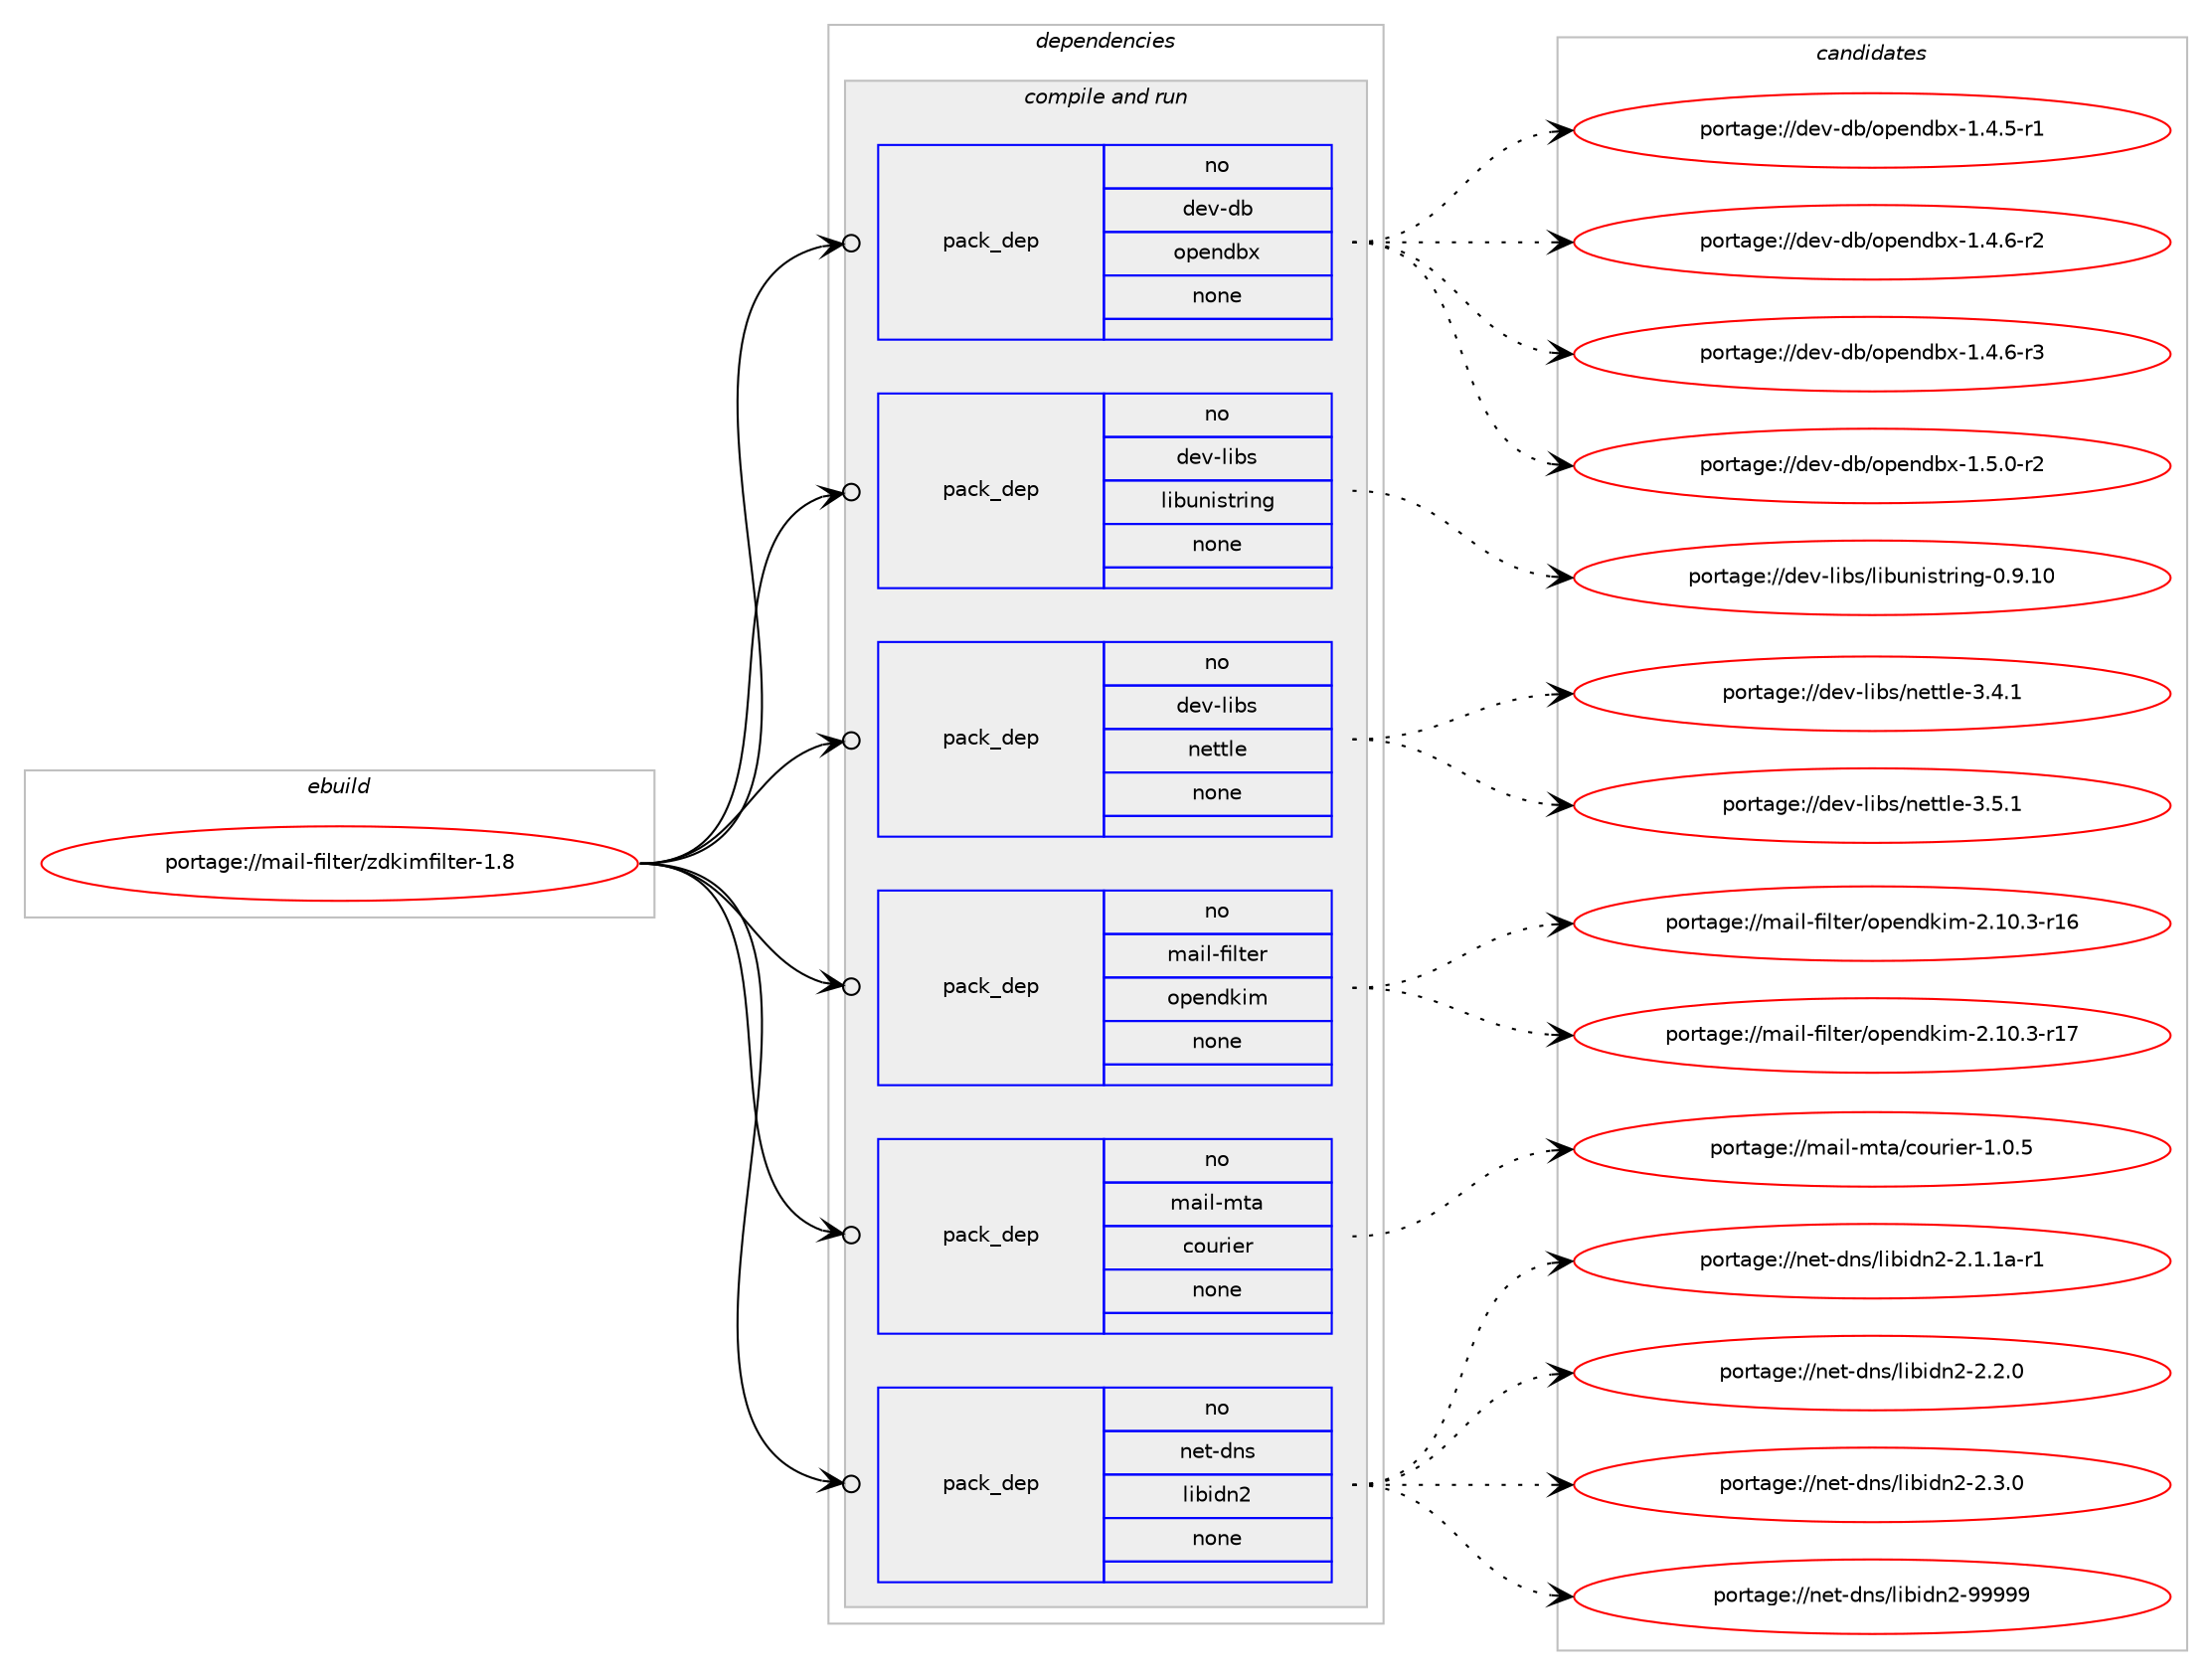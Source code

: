 digraph prolog {

# *************
# Graph options
# *************

newrank=true;
concentrate=true;
compound=true;
graph [rankdir=LR,fontname=Helvetica,fontsize=10,ranksep=1.5];#, ranksep=2.5, nodesep=0.2];
edge  [arrowhead=vee];
node  [fontname=Helvetica,fontsize=10];

# **********
# The ebuild
# **********

subgraph cluster_leftcol {
color=gray;
rank=same;
label=<<i>ebuild</i>>;
id [label="portage://mail-filter/zdkimfilter-1.8", color=red, width=4, href="../mail-filter/zdkimfilter-1.8.svg"];
}

# ****************
# The dependencies
# ****************

subgraph cluster_midcol {
color=gray;
label=<<i>dependencies</i>>;
subgraph cluster_compile {
fillcolor="#eeeeee";
style=filled;
label=<<i>compile</i>>;
}
subgraph cluster_compileandrun {
fillcolor="#eeeeee";
style=filled;
label=<<i>compile and run</i>>;
subgraph pack224613 {
dependency306588 [label=<<TABLE BORDER="0" CELLBORDER="1" CELLSPACING="0" CELLPADDING="4" WIDTH="220"><TR><TD ROWSPAN="6" CELLPADDING="30">pack_dep</TD></TR><TR><TD WIDTH="110">no</TD></TR><TR><TD>dev-db</TD></TR><TR><TD>opendbx</TD></TR><TR><TD>none</TD></TR><TR><TD></TD></TR></TABLE>>, shape=none, color=blue];
}
id:e -> dependency306588:w [weight=20,style="solid",arrowhead="odotvee"];
subgraph pack224614 {
dependency306589 [label=<<TABLE BORDER="0" CELLBORDER="1" CELLSPACING="0" CELLPADDING="4" WIDTH="220"><TR><TD ROWSPAN="6" CELLPADDING="30">pack_dep</TD></TR><TR><TD WIDTH="110">no</TD></TR><TR><TD>dev-libs</TD></TR><TR><TD>libunistring</TD></TR><TR><TD>none</TD></TR><TR><TD></TD></TR></TABLE>>, shape=none, color=blue];
}
id:e -> dependency306589:w [weight=20,style="solid",arrowhead="odotvee"];
subgraph pack224615 {
dependency306590 [label=<<TABLE BORDER="0" CELLBORDER="1" CELLSPACING="0" CELLPADDING="4" WIDTH="220"><TR><TD ROWSPAN="6" CELLPADDING="30">pack_dep</TD></TR><TR><TD WIDTH="110">no</TD></TR><TR><TD>dev-libs</TD></TR><TR><TD>nettle</TD></TR><TR><TD>none</TD></TR><TR><TD></TD></TR></TABLE>>, shape=none, color=blue];
}
id:e -> dependency306590:w [weight=20,style="solid",arrowhead="odotvee"];
subgraph pack224616 {
dependency306591 [label=<<TABLE BORDER="0" CELLBORDER="1" CELLSPACING="0" CELLPADDING="4" WIDTH="220"><TR><TD ROWSPAN="6" CELLPADDING="30">pack_dep</TD></TR><TR><TD WIDTH="110">no</TD></TR><TR><TD>mail-filter</TD></TR><TR><TD>opendkim</TD></TR><TR><TD>none</TD></TR><TR><TD></TD></TR></TABLE>>, shape=none, color=blue];
}
id:e -> dependency306591:w [weight=20,style="solid",arrowhead="odotvee"];
subgraph pack224617 {
dependency306592 [label=<<TABLE BORDER="0" CELLBORDER="1" CELLSPACING="0" CELLPADDING="4" WIDTH="220"><TR><TD ROWSPAN="6" CELLPADDING="30">pack_dep</TD></TR><TR><TD WIDTH="110">no</TD></TR><TR><TD>mail-mta</TD></TR><TR><TD>courier</TD></TR><TR><TD>none</TD></TR><TR><TD></TD></TR></TABLE>>, shape=none, color=blue];
}
id:e -> dependency306592:w [weight=20,style="solid",arrowhead="odotvee"];
subgraph pack224618 {
dependency306593 [label=<<TABLE BORDER="0" CELLBORDER="1" CELLSPACING="0" CELLPADDING="4" WIDTH="220"><TR><TD ROWSPAN="6" CELLPADDING="30">pack_dep</TD></TR><TR><TD WIDTH="110">no</TD></TR><TR><TD>net-dns</TD></TR><TR><TD>libidn2</TD></TR><TR><TD>none</TD></TR><TR><TD></TD></TR></TABLE>>, shape=none, color=blue];
}
id:e -> dependency306593:w [weight=20,style="solid",arrowhead="odotvee"];
}
subgraph cluster_run {
fillcolor="#eeeeee";
style=filled;
label=<<i>run</i>>;
}
}

# **************
# The candidates
# **************

subgraph cluster_choices {
rank=same;
color=gray;
label=<<i>candidates</i>>;

subgraph choice224613 {
color=black;
nodesep=1;
choiceportage100101118451009847111112101110100981204549465246534511449 [label="portage://dev-db/opendbx-1.4.5-r1", color=red, width=4,href="../dev-db/opendbx-1.4.5-r1.svg"];
choiceportage100101118451009847111112101110100981204549465246544511450 [label="portage://dev-db/opendbx-1.4.6-r2", color=red, width=4,href="../dev-db/opendbx-1.4.6-r2.svg"];
choiceportage100101118451009847111112101110100981204549465246544511451 [label="portage://dev-db/opendbx-1.4.6-r3", color=red, width=4,href="../dev-db/opendbx-1.4.6-r3.svg"];
choiceportage100101118451009847111112101110100981204549465346484511450 [label="portage://dev-db/opendbx-1.5.0-r2", color=red, width=4,href="../dev-db/opendbx-1.5.0-r2.svg"];
dependency306588:e -> choiceportage100101118451009847111112101110100981204549465246534511449:w [style=dotted,weight="100"];
dependency306588:e -> choiceportage100101118451009847111112101110100981204549465246544511450:w [style=dotted,weight="100"];
dependency306588:e -> choiceportage100101118451009847111112101110100981204549465246544511451:w [style=dotted,weight="100"];
dependency306588:e -> choiceportage100101118451009847111112101110100981204549465346484511450:w [style=dotted,weight="100"];
}
subgraph choice224614 {
color=black;
nodesep=1;
choiceportage1001011184510810598115471081059811711010511511611410511010345484657464948 [label="portage://dev-libs/libunistring-0.9.10", color=red, width=4,href="../dev-libs/libunistring-0.9.10.svg"];
dependency306589:e -> choiceportage1001011184510810598115471081059811711010511511611410511010345484657464948:w [style=dotted,weight="100"];
}
subgraph choice224615 {
color=black;
nodesep=1;
choiceportage100101118451081059811547110101116116108101455146524649 [label="portage://dev-libs/nettle-3.4.1", color=red, width=4,href="../dev-libs/nettle-3.4.1.svg"];
choiceportage100101118451081059811547110101116116108101455146534649 [label="portage://dev-libs/nettle-3.5.1", color=red, width=4,href="../dev-libs/nettle-3.5.1.svg"];
dependency306590:e -> choiceportage100101118451081059811547110101116116108101455146524649:w [style=dotted,weight="100"];
dependency306590:e -> choiceportage100101118451081059811547110101116116108101455146534649:w [style=dotted,weight="100"];
}
subgraph choice224616 {
color=black;
nodesep=1;
choiceportage10997105108451021051081161011144711111210111010010710510945504649484651451144954 [label="portage://mail-filter/opendkim-2.10.3-r16", color=red, width=4,href="../mail-filter/opendkim-2.10.3-r16.svg"];
choiceportage10997105108451021051081161011144711111210111010010710510945504649484651451144955 [label="portage://mail-filter/opendkim-2.10.3-r17", color=red, width=4,href="../mail-filter/opendkim-2.10.3-r17.svg"];
dependency306591:e -> choiceportage10997105108451021051081161011144711111210111010010710510945504649484651451144954:w [style=dotted,weight="100"];
dependency306591:e -> choiceportage10997105108451021051081161011144711111210111010010710510945504649484651451144955:w [style=dotted,weight="100"];
}
subgraph choice224617 {
color=black;
nodesep=1;
choiceportage1099710510845109116974799111117114105101114454946484653 [label="portage://mail-mta/courier-1.0.5", color=red, width=4,href="../mail-mta/courier-1.0.5.svg"];
dependency306592:e -> choiceportage1099710510845109116974799111117114105101114454946484653:w [style=dotted,weight="100"];
}
subgraph choice224618 {
color=black;
nodesep=1;
choiceportage11010111645100110115471081059810510011050455046494649974511449 [label="portage://net-dns/libidn2-2.1.1a-r1", color=red, width=4,href="../net-dns/libidn2-2.1.1a-r1.svg"];
choiceportage11010111645100110115471081059810510011050455046504648 [label="portage://net-dns/libidn2-2.2.0", color=red, width=4,href="../net-dns/libidn2-2.2.0.svg"];
choiceportage11010111645100110115471081059810510011050455046514648 [label="portage://net-dns/libidn2-2.3.0", color=red, width=4,href="../net-dns/libidn2-2.3.0.svg"];
choiceportage11010111645100110115471081059810510011050455757575757 [label="portage://net-dns/libidn2-99999", color=red, width=4,href="../net-dns/libidn2-99999.svg"];
dependency306593:e -> choiceportage11010111645100110115471081059810510011050455046494649974511449:w [style=dotted,weight="100"];
dependency306593:e -> choiceportage11010111645100110115471081059810510011050455046504648:w [style=dotted,weight="100"];
dependency306593:e -> choiceportage11010111645100110115471081059810510011050455046514648:w [style=dotted,weight="100"];
dependency306593:e -> choiceportage11010111645100110115471081059810510011050455757575757:w [style=dotted,weight="100"];
}
}

}
